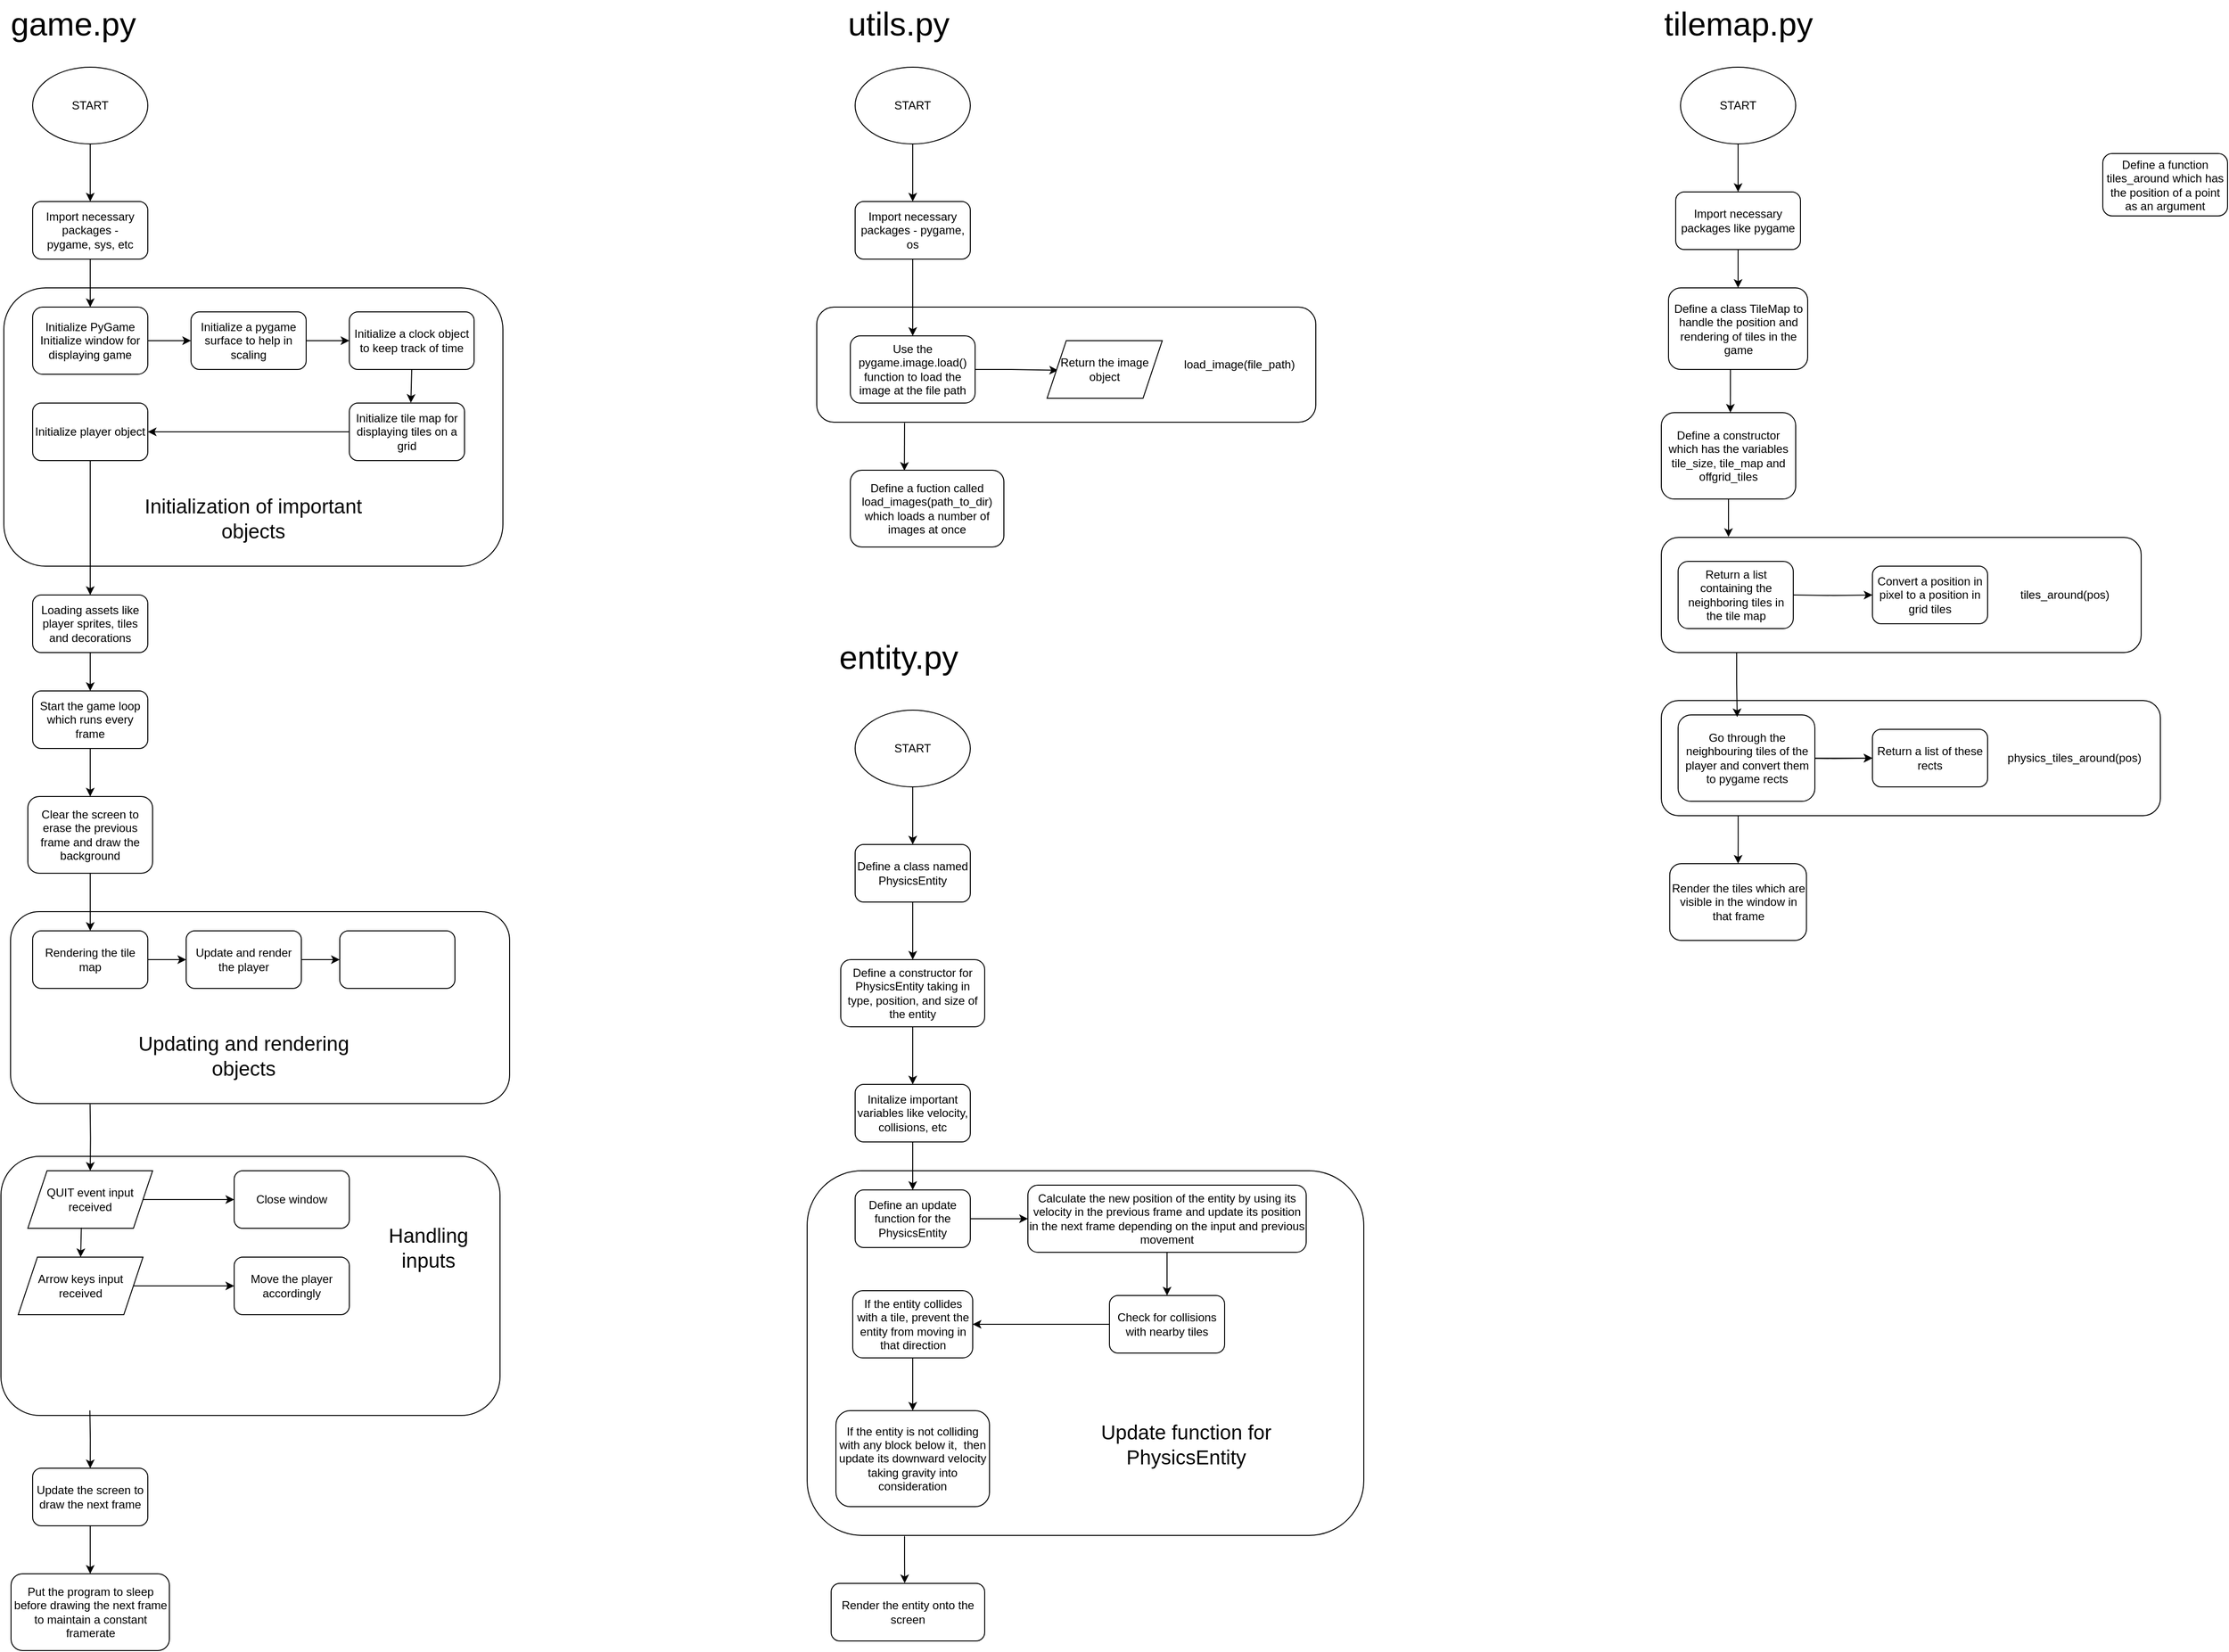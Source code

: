 <mxfile version="24.7.17">
  <diagram name="Page-1" id="-OWUPwZAT2Os7UZ4laFa">
    <mxGraphModel dx="4673" dy="2490" grid="1" gridSize="10" guides="1" tooltips="1" connect="1" arrows="1" fold="1" page="1" pageScale="1" pageWidth="850" pageHeight="1100" math="0" shadow="0">
      <root>
        <mxCell id="0" />
        <mxCell id="1" parent="0" />
        <mxCell id="fZj-AllMGKDKALvuFIqb-125" value="" style="rounded=1;whiteSpace=wrap;html=1;" vertex="1" parent="1">
          <mxGeometry x="1760" y="600" width="500" height="120" as="geometry" />
        </mxCell>
        <mxCell id="fZj-AllMGKDKALvuFIqb-107" value="" style="rounded=1;whiteSpace=wrap;html=1;" vertex="1" parent="1">
          <mxGeometry x="870" y="1260" width="580" height="380" as="geometry" />
        </mxCell>
        <mxCell id="fZj-AllMGKDKALvuFIqb-74" value="" style="rounded=1;whiteSpace=wrap;html=1;" vertex="1" parent="1">
          <mxGeometry x="880" y="360" width="520" height="120" as="geometry" />
        </mxCell>
        <mxCell id="fZj-AllMGKDKALvuFIqb-28" value="" style="rounded=1;whiteSpace=wrap;html=1;" vertex="1" parent="1">
          <mxGeometry x="40" y="990" width="520" height="200" as="geometry" />
        </mxCell>
        <mxCell id="fZj-AllMGKDKALvuFIqb-17" value="" style="rounded=1;whiteSpace=wrap;html=1;" vertex="1" parent="1">
          <mxGeometry x="33" y="340" width="520" height="290" as="geometry" />
        </mxCell>
        <mxCell id="fZj-AllMGKDKALvuFIqb-4" value="" style="edgeStyle=orthogonalEdgeStyle;rounded=0;orthogonalLoop=1;jettySize=auto;html=1;" edge="1" parent="1" source="fZj-AllMGKDKALvuFIqb-1" target="fZj-AllMGKDKALvuFIqb-3">
          <mxGeometry relative="1" as="geometry" />
        </mxCell>
        <mxCell id="fZj-AllMGKDKALvuFIqb-5" value="" style="edgeStyle=orthogonalEdgeStyle;rounded=0;orthogonalLoop=1;jettySize=auto;html=1;entryX=0.5;entryY=0;entryDx=0;entryDy=0;exitX=0.5;exitY=1;exitDx=0;exitDy=0;" edge="1" parent="1" source="fZj-AllMGKDKALvuFIqb-2" target="fZj-AllMGKDKALvuFIqb-1">
          <mxGeometry relative="1" as="geometry">
            <mxPoint x="173" y="210" as="sourcePoint" />
          </mxGeometry>
        </mxCell>
        <mxCell id="fZj-AllMGKDKALvuFIqb-1" value="Import necessary packages - &lt;br&gt;&lt;div&gt;pygame, sys, etc&lt;br&gt;&lt;/div&gt;" style="rounded=1;whiteSpace=wrap;html=1;" vertex="1" parent="1">
          <mxGeometry x="63" y="250" width="120" height="60" as="geometry" />
        </mxCell>
        <mxCell id="fZj-AllMGKDKALvuFIqb-2" value="START" style="ellipse;whiteSpace=wrap;html=1;" vertex="1" parent="1">
          <mxGeometry x="63" y="110" width="120" height="80" as="geometry" />
        </mxCell>
        <mxCell id="fZj-AllMGKDKALvuFIqb-7" value="" style="edgeStyle=orthogonalEdgeStyle;rounded=0;orthogonalLoop=1;jettySize=auto;html=1;" edge="1" parent="1" source="fZj-AllMGKDKALvuFIqb-3" target="fZj-AllMGKDKALvuFIqb-6">
          <mxGeometry relative="1" as="geometry" />
        </mxCell>
        <mxCell id="fZj-AllMGKDKALvuFIqb-3" value="&lt;div&gt;Initialize PyGame&lt;/div&gt;&lt;div&gt;Initialize window for displaying game&lt;br&gt;&lt;/div&gt;" style="whiteSpace=wrap;html=1;rounded=1;" vertex="1" parent="1">
          <mxGeometry x="63" y="360" width="120" height="70" as="geometry" />
        </mxCell>
        <mxCell id="fZj-AllMGKDKALvuFIqb-9" value="" style="edgeStyle=orthogonalEdgeStyle;rounded=0;orthogonalLoop=1;jettySize=auto;html=1;" edge="1" parent="1" source="fZj-AllMGKDKALvuFIqb-6" target="fZj-AllMGKDKALvuFIqb-8">
          <mxGeometry relative="1" as="geometry" />
        </mxCell>
        <mxCell id="fZj-AllMGKDKALvuFIqb-6" value="Initialize a pygame surface to help in scaling" style="whiteSpace=wrap;html=1;rounded=1;" vertex="1" parent="1">
          <mxGeometry x="228" y="365" width="120" height="60" as="geometry" />
        </mxCell>
        <mxCell id="fZj-AllMGKDKALvuFIqb-8" value="Initialize a clock object to keep track of time" style="whiteSpace=wrap;html=1;rounded=1;" vertex="1" parent="1">
          <mxGeometry x="393" y="365" width="130" height="60" as="geometry" />
        </mxCell>
        <mxCell id="fZj-AllMGKDKALvuFIqb-14" value="" style="edgeStyle=orthogonalEdgeStyle;rounded=0;orthogonalLoop=1;jettySize=auto;html=1;" edge="1" parent="1" source="fZj-AllMGKDKALvuFIqb-10" target="fZj-AllMGKDKALvuFIqb-13">
          <mxGeometry relative="1" as="geometry" />
        </mxCell>
        <mxCell id="fZj-AllMGKDKALvuFIqb-10" value="Initialize tile map for displaying tiles on a grid" style="whiteSpace=wrap;html=1;rounded=1;" vertex="1" parent="1">
          <mxGeometry x="393" y="460" width="120" height="60" as="geometry" />
        </mxCell>
        <mxCell id="fZj-AllMGKDKALvuFIqb-21" value="" style="edgeStyle=orthogonalEdgeStyle;rounded=0;orthogonalLoop=1;jettySize=auto;html=1;" edge="1" parent="1" source="fZj-AllMGKDKALvuFIqb-13" target="fZj-AllMGKDKALvuFIqb-20">
          <mxGeometry relative="1" as="geometry" />
        </mxCell>
        <mxCell id="fZj-AllMGKDKALvuFIqb-13" value="Initialize player object" style="whiteSpace=wrap;html=1;rounded=1;" vertex="1" parent="1">
          <mxGeometry x="63" y="460" width="120" height="60" as="geometry" />
        </mxCell>
        <mxCell id="fZj-AllMGKDKALvuFIqb-16" value="" style="edgeStyle=orthogonalEdgeStyle;rounded=0;orthogonalLoop=1;jettySize=auto;html=1;entryX=0.534;entryY=-0.004;entryDx=0;entryDy=0;entryPerimeter=0;exitX=0.5;exitY=1;exitDx=0;exitDy=0;" edge="1" parent="1" source="fZj-AllMGKDKALvuFIqb-8" target="fZj-AllMGKDKALvuFIqb-10">
          <mxGeometry relative="1" as="geometry">
            <mxPoint x="453" y="430" as="sourcePoint" />
            <mxPoint x="403" y="405" as="targetPoint" />
          </mxGeometry>
        </mxCell>
        <mxCell id="fZj-AllMGKDKALvuFIqb-18" value="Initialization of important objects" style="text;html=1;align=center;verticalAlign=middle;whiteSpace=wrap;rounded=0;fontSize=21;" vertex="1" parent="1">
          <mxGeometry x="168" y="550" width="250" height="60" as="geometry" />
        </mxCell>
        <mxCell id="fZj-AllMGKDKALvuFIqb-23" value="" style="edgeStyle=orthogonalEdgeStyle;rounded=0;orthogonalLoop=1;jettySize=auto;html=1;" edge="1" parent="1" source="fZj-AllMGKDKALvuFIqb-20" target="fZj-AllMGKDKALvuFIqb-22">
          <mxGeometry relative="1" as="geometry" />
        </mxCell>
        <mxCell id="fZj-AllMGKDKALvuFIqb-20" value="Loading assets like player sprites, tiles and decorations" style="whiteSpace=wrap;html=1;rounded=1;" vertex="1" parent="1">
          <mxGeometry x="63" y="660" width="120" height="60" as="geometry" />
        </mxCell>
        <mxCell id="fZj-AllMGKDKALvuFIqb-25" value="" style="edgeStyle=orthogonalEdgeStyle;rounded=0;orthogonalLoop=1;jettySize=auto;html=1;" edge="1" parent="1" source="fZj-AllMGKDKALvuFIqb-22" target="fZj-AllMGKDKALvuFIqb-24">
          <mxGeometry relative="1" as="geometry" />
        </mxCell>
        <mxCell id="fZj-AllMGKDKALvuFIqb-22" value="Start the game loop which runs every frame" style="whiteSpace=wrap;html=1;rounded=1;" vertex="1" parent="1">
          <mxGeometry x="63" y="760" width="120" height="60" as="geometry" />
        </mxCell>
        <mxCell id="fZj-AllMGKDKALvuFIqb-27" value="" style="edgeStyle=orthogonalEdgeStyle;rounded=0;orthogonalLoop=1;jettySize=auto;html=1;" edge="1" parent="1" source="fZj-AllMGKDKALvuFIqb-24" target="fZj-AllMGKDKALvuFIqb-26">
          <mxGeometry relative="1" as="geometry" />
        </mxCell>
        <mxCell id="fZj-AllMGKDKALvuFIqb-24" value="Clear the screen to erase the previous frame and draw the background" style="whiteSpace=wrap;html=1;rounded=1;" vertex="1" parent="1">
          <mxGeometry x="58" y="870" width="130" height="80" as="geometry" />
        </mxCell>
        <mxCell id="fZj-AllMGKDKALvuFIqb-30" value="" style="edgeStyle=orthogonalEdgeStyle;rounded=0;orthogonalLoop=1;jettySize=auto;html=1;" edge="1" parent="1" source="fZj-AllMGKDKALvuFIqb-26" target="fZj-AllMGKDKALvuFIqb-29">
          <mxGeometry relative="1" as="geometry" />
        </mxCell>
        <mxCell id="fZj-AllMGKDKALvuFIqb-26" value="Rendering the tile map" style="whiteSpace=wrap;html=1;rounded=1;" vertex="1" parent="1">
          <mxGeometry x="63" y="1010" width="120" height="60" as="geometry" />
        </mxCell>
        <mxCell id="fZj-AllMGKDKALvuFIqb-32" value="" style="edgeStyle=orthogonalEdgeStyle;rounded=0;orthogonalLoop=1;jettySize=auto;html=1;" edge="1" parent="1" source="fZj-AllMGKDKALvuFIqb-29" target="fZj-AllMGKDKALvuFIqb-31">
          <mxGeometry relative="1" as="geometry" />
        </mxCell>
        <mxCell id="fZj-AllMGKDKALvuFIqb-29" value="Update and render the player" style="whiteSpace=wrap;html=1;rounded=1;" vertex="1" parent="1">
          <mxGeometry x="223" y="1010" width="120" height="60" as="geometry" />
        </mxCell>
        <mxCell id="fZj-AllMGKDKALvuFIqb-31" value="" style="whiteSpace=wrap;html=1;rounded=1;" vertex="1" parent="1">
          <mxGeometry x="383" y="1010" width="120" height="60" as="geometry" />
        </mxCell>
        <mxCell id="fZj-AllMGKDKALvuFIqb-33" value="Updating and rendering objects" style="text;html=1;align=center;verticalAlign=middle;whiteSpace=wrap;rounded=0;fontSize=21;" vertex="1" parent="1">
          <mxGeometry x="158" y="1110" width="250" height="60" as="geometry" />
        </mxCell>
        <mxCell id="fZj-AllMGKDKALvuFIqb-39" value="" style="rounded=1;whiteSpace=wrap;html=1;" vertex="1" parent="1">
          <mxGeometry x="30" y="1245" width="520" height="270" as="geometry" />
        </mxCell>
        <mxCell id="fZj-AllMGKDKALvuFIqb-46" value="" style="edgeStyle=orthogonalEdgeStyle;rounded=0;orthogonalLoop=1;jettySize=auto;html=1;" edge="1" parent="1" source="fZj-AllMGKDKALvuFIqb-44" target="fZj-AllMGKDKALvuFIqb-45">
          <mxGeometry relative="1" as="geometry" />
        </mxCell>
        <mxCell id="fZj-AllMGKDKALvuFIqb-44" value="QUIT event input received" style="shape=parallelogram;perimeter=parallelogramPerimeter;whiteSpace=wrap;html=1;fixedSize=1;" vertex="1" parent="1">
          <mxGeometry x="58" y="1260" width="130" height="60" as="geometry" />
        </mxCell>
        <mxCell id="fZj-AllMGKDKALvuFIqb-45" value="Close window" style="rounded=1;whiteSpace=wrap;html=1;" vertex="1" parent="1">
          <mxGeometry x="273" y="1260" width="120" height="60" as="geometry" />
        </mxCell>
        <mxCell id="fZj-AllMGKDKALvuFIqb-47" value="Arrow keys input received" style="shape=parallelogram;perimeter=parallelogramPerimeter;whiteSpace=wrap;html=1;fixedSize=1;" vertex="1" parent="1">
          <mxGeometry x="48" y="1350" width="130" height="60" as="geometry" />
        </mxCell>
        <mxCell id="fZj-AllMGKDKALvuFIqb-48" value="Move the player accordingly" style="rounded=1;whiteSpace=wrap;html=1;" vertex="1" parent="1">
          <mxGeometry x="273" y="1350" width="120" height="60" as="geometry" />
        </mxCell>
        <mxCell id="fZj-AllMGKDKALvuFIqb-49" value="" style="edgeStyle=orthogonalEdgeStyle;rounded=0;orthogonalLoop=1;jettySize=auto;html=1;exitX=1;exitY=0.5;exitDx=0;exitDy=0;entryX=0;entryY=0.5;entryDx=0;entryDy=0;" edge="1" parent="1" source="fZj-AllMGKDKALvuFIqb-47" target="fZj-AllMGKDKALvuFIqb-48">
          <mxGeometry relative="1" as="geometry">
            <mxPoint x="188" y="1300" as="sourcePoint" />
            <mxPoint x="283" y="1300" as="targetPoint" />
          </mxGeometry>
        </mxCell>
        <mxCell id="fZj-AllMGKDKALvuFIqb-52" value="" style="edgeStyle=orthogonalEdgeStyle;rounded=0;orthogonalLoop=1;jettySize=auto;html=1;exitX=0.192;exitY=1.003;exitDx=0;exitDy=0;exitPerimeter=0;" edge="1" parent="1" target="fZj-AllMGKDKALvuFIqb-44">
          <mxGeometry relative="1" as="geometry">
            <mxPoint x="122.84" y="1190.6" as="sourcePoint" />
            <mxPoint x="133" y="1120" as="targetPoint" />
          </mxGeometry>
        </mxCell>
        <mxCell id="fZj-AllMGKDKALvuFIqb-53" value="Handling inputs" style="text;html=1;align=center;verticalAlign=middle;whiteSpace=wrap;rounded=0;fontSize=21;" vertex="1" parent="1">
          <mxGeometry x="423" y="1310" width="105" height="60" as="geometry" />
        </mxCell>
        <mxCell id="fZj-AllMGKDKALvuFIqb-54" value="" style="edgeStyle=orthogonalEdgeStyle;rounded=0;orthogonalLoop=1;jettySize=auto;html=1;exitX=0.429;exitY=0.987;exitDx=0;exitDy=0;entryX=0.5;entryY=0;entryDx=0;entryDy=0;exitPerimeter=0;" edge="1" parent="1" source="fZj-AllMGKDKALvuFIqb-44" target="fZj-AllMGKDKALvuFIqb-47">
          <mxGeometry relative="1" as="geometry">
            <mxPoint x="178" y="1390" as="sourcePoint" />
            <mxPoint x="283" y="1390" as="targetPoint" />
          </mxGeometry>
        </mxCell>
        <mxCell id="fZj-AllMGKDKALvuFIqb-57" value="" style="edgeStyle=orthogonalEdgeStyle;rounded=0;orthogonalLoop=1;jettySize=auto;html=1;" edge="1" parent="1" source="fZj-AllMGKDKALvuFIqb-55" target="fZj-AllMGKDKALvuFIqb-56">
          <mxGeometry relative="1" as="geometry" />
        </mxCell>
        <mxCell id="fZj-AllMGKDKALvuFIqb-55" value="Update the screen to draw the next frame" style="rounded=1;whiteSpace=wrap;html=1;" vertex="1" parent="1">
          <mxGeometry x="63" y="1570" width="120" height="60" as="geometry" />
        </mxCell>
        <mxCell id="fZj-AllMGKDKALvuFIqb-56" value="Put the program to sleep before drawing the next frame to maintain a constant framerate" style="rounded=1;whiteSpace=wrap;html=1;" vertex="1" parent="1">
          <mxGeometry x="40.5" y="1680" width="165" height="80" as="geometry" />
        </mxCell>
        <mxCell id="fZj-AllMGKDKALvuFIqb-58" value="game.py" style="text;html=1;align=center;verticalAlign=middle;resizable=0;points=[];autosize=1;strokeColor=none;fillColor=none;fontSize=34;" vertex="1" parent="1">
          <mxGeometry x="30" y="40" width="150" height="50" as="geometry" />
        </mxCell>
        <mxCell id="fZj-AllMGKDKALvuFIqb-60" value="" style="edgeStyle=orthogonalEdgeStyle;rounded=0;orthogonalLoop=1;jettySize=auto;html=1;exitX=0.182;exitY=0.999;exitDx=0;exitDy=0;exitPerimeter=0;entryX=0.5;entryY=0;entryDx=0;entryDy=0;" edge="1" parent="1" target="fZj-AllMGKDKALvuFIqb-55">
          <mxGeometry relative="1" as="geometry">
            <mxPoint x="122.64" y="1509.73" as="sourcePoint" />
            <mxPoint x="133" y="1270" as="targetPoint" />
          </mxGeometry>
        </mxCell>
        <mxCell id="fZj-AllMGKDKALvuFIqb-62" value="utils.py" style="text;html=1;align=center;verticalAlign=middle;resizable=0;points=[];autosize=1;strokeColor=none;fillColor=none;fontSize=34;" vertex="1" parent="1">
          <mxGeometry x="900" y="40" width="130" height="50" as="geometry" />
        </mxCell>
        <mxCell id="fZj-AllMGKDKALvuFIqb-65" value="" style="edgeStyle=orthogonalEdgeStyle;rounded=0;orthogonalLoop=1;jettySize=auto;html=1;" edge="1" parent="1" source="fZj-AllMGKDKALvuFIqb-63" target="fZj-AllMGKDKALvuFIqb-64">
          <mxGeometry relative="1" as="geometry" />
        </mxCell>
        <mxCell id="fZj-AllMGKDKALvuFIqb-63" value="START" style="ellipse;whiteSpace=wrap;html=1;" vertex="1" parent="1">
          <mxGeometry x="920" y="110" width="120" height="80" as="geometry" />
        </mxCell>
        <mxCell id="fZj-AllMGKDKALvuFIqb-68" value="" style="edgeStyle=orthogonalEdgeStyle;rounded=0;orthogonalLoop=1;jettySize=auto;html=1;" edge="1" parent="1" source="fZj-AllMGKDKALvuFIqb-64" target="fZj-AllMGKDKALvuFIqb-67">
          <mxGeometry relative="1" as="geometry" />
        </mxCell>
        <mxCell id="fZj-AllMGKDKALvuFIqb-64" value="Import necessary packages - pygame, os" style="rounded=1;whiteSpace=wrap;html=1;" vertex="1" parent="1">
          <mxGeometry x="920" y="250" width="120" height="60" as="geometry" />
        </mxCell>
        <mxCell id="fZj-AllMGKDKALvuFIqb-70" value="" style="edgeStyle=orthogonalEdgeStyle;rounded=0;orthogonalLoop=1;jettySize=auto;html=1;entryX=0.095;entryY=0.515;entryDx=0;entryDy=0;entryPerimeter=0;" edge="1" parent="1" source="fZj-AllMGKDKALvuFIqb-67" target="fZj-AllMGKDKALvuFIqb-71">
          <mxGeometry relative="1" as="geometry">
            <mxPoint x="1130" y="420" as="targetPoint" />
          </mxGeometry>
        </mxCell>
        <mxCell id="fZj-AllMGKDKALvuFIqb-67" value="Use the pygame.image.load() function to load the image at the file path" style="rounded=1;whiteSpace=wrap;html=1;" vertex="1" parent="1">
          <mxGeometry x="915" y="390" width="130" height="70" as="geometry" />
        </mxCell>
        <mxCell id="fZj-AllMGKDKALvuFIqb-71" value="Return the image object" style="shape=parallelogram;perimeter=parallelogramPerimeter;whiteSpace=wrap;html=1;fixedSize=1;" vertex="1" parent="1">
          <mxGeometry x="1120" y="395" width="120" height="60" as="geometry" />
        </mxCell>
        <mxCell id="fZj-AllMGKDKALvuFIqb-75" value="load_image(file_path)" style="text;html=1;align=center;verticalAlign=middle;resizable=0;points=[];autosize=1;strokeColor=none;fillColor=none;" vertex="1" parent="1">
          <mxGeometry x="1250" y="405" width="140" height="30" as="geometry" />
        </mxCell>
        <mxCell id="fZj-AllMGKDKALvuFIqb-81" value="" style="edgeStyle=none;orthogonalLoop=1;jettySize=auto;html=1;rounded=0;exitX=0.176;exitY=1.006;exitDx=0;exitDy=0;exitPerimeter=0;entryX=0.352;entryY=0.007;entryDx=0;entryDy=0;entryPerimeter=0;" edge="1" parent="1" source="fZj-AllMGKDKALvuFIqb-74" target="fZj-AllMGKDKALvuFIqb-82">
          <mxGeometry width="100" relative="1" as="geometry">
            <mxPoint x="920" y="500" as="sourcePoint" />
            <mxPoint x="970" y="530" as="targetPoint" />
            <Array as="points" />
          </mxGeometry>
        </mxCell>
        <mxCell id="fZj-AllMGKDKALvuFIqb-82" value="Define a fuction called load_images(path_to_dir) which loads a number of images at once" style="rounded=1;whiteSpace=wrap;html=1;" vertex="1" parent="1">
          <mxGeometry x="915" y="530" width="160" height="80" as="geometry" />
        </mxCell>
        <mxCell id="fZj-AllMGKDKALvuFIqb-83" value="entity.py" style="text;html=1;align=center;verticalAlign=middle;resizable=0;points=[];autosize=1;strokeColor=none;fillColor=none;fontSize=34;" vertex="1" parent="1">
          <mxGeometry x="890" y="700" width="150" height="50" as="geometry" />
        </mxCell>
        <mxCell id="fZj-AllMGKDKALvuFIqb-86" value="" style="edgeStyle=orthogonalEdgeStyle;rounded=0;orthogonalLoop=1;jettySize=auto;html=1;" edge="1" parent="1" source="fZj-AllMGKDKALvuFIqb-84" target="fZj-AllMGKDKALvuFIqb-85">
          <mxGeometry relative="1" as="geometry" />
        </mxCell>
        <mxCell id="fZj-AllMGKDKALvuFIqb-84" value="START" style="ellipse;whiteSpace=wrap;html=1;" vertex="1" parent="1">
          <mxGeometry x="920" y="780" width="120" height="80" as="geometry" />
        </mxCell>
        <mxCell id="fZj-AllMGKDKALvuFIqb-88" value="" style="edgeStyle=orthogonalEdgeStyle;rounded=0;orthogonalLoop=1;jettySize=auto;html=1;" edge="1" parent="1" source="fZj-AllMGKDKALvuFIqb-85" target="fZj-AllMGKDKALvuFIqb-87">
          <mxGeometry relative="1" as="geometry" />
        </mxCell>
        <mxCell id="fZj-AllMGKDKALvuFIqb-85" value="Define a class named PhysicsEntity" style="rounded=1;whiteSpace=wrap;html=1;" vertex="1" parent="1">
          <mxGeometry x="920" y="920" width="120" height="60" as="geometry" />
        </mxCell>
        <mxCell id="fZj-AllMGKDKALvuFIqb-90" value="" style="edgeStyle=orthogonalEdgeStyle;rounded=0;orthogonalLoop=1;jettySize=auto;html=1;" edge="1" parent="1" source="fZj-AllMGKDKALvuFIqb-87" target="fZj-AllMGKDKALvuFIqb-89">
          <mxGeometry relative="1" as="geometry" />
        </mxCell>
        <mxCell id="fZj-AllMGKDKALvuFIqb-87" value="Define a constructor for PhysicsEntity taking in type, position, and size of the entity" style="whiteSpace=wrap;html=1;rounded=1;" vertex="1" parent="1">
          <mxGeometry x="905" y="1040" width="150" height="70" as="geometry" />
        </mxCell>
        <mxCell id="fZj-AllMGKDKALvuFIqb-94" value="" style="edgeStyle=orthogonalEdgeStyle;rounded=0;orthogonalLoop=1;jettySize=auto;html=1;" edge="1" parent="1" source="fZj-AllMGKDKALvuFIqb-89" target="fZj-AllMGKDKALvuFIqb-93">
          <mxGeometry relative="1" as="geometry" />
        </mxCell>
        <mxCell id="fZj-AllMGKDKALvuFIqb-89" value="Initalize important variables like velocity, collisions, etc" style="whiteSpace=wrap;html=1;rounded=1;" vertex="1" parent="1">
          <mxGeometry x="920" y="1170" width="120" height="60" as="geometry" />
        </mxCell>
        <mxCell id="fZj-AllMGKDKALvuFIqb-96" value="" style="edgeStyle=orthogonalEdgeStyle;rounded=0;orthogonalLoop=1;jettySize=auto;html=1;" edge="1" parent="1" source="fZj-AllMGKDKALvuFIqb-93" target="fZj-AllMGKDKALvuFIqb-95">
          <mxGeometry relative="1" as="geometry" />
        </mxCell>
        <mxCell id="fZj-AllMGKDKALvuFIqb-93" value="Define an update function for the PhysicsEntity" style="rounded=1;whiteSpace=wrap;html=1;" vertex="1" parent="1">
          <mxGeometry x="920" y="1280" width="120" height="60" as="geometry" />
        </mxCell>
        <mxCell id="fZj-AllMGKDKALvuFIqb-99" value="" style="edgeStyle=orthogonalEdgeStyle;rounded=0;orthogonalLoop=1;jettySize=auto;html=1;" edge="1" parent="1" source="fZj-AllMGKDKALvuFIqb-95" target="fZj-AllMGKDKALvuFIqb-98">
          <mxGeometry relative="1" as="geometry" />
        </mxCell>
        <mxCell id="fZj-AllMGKDKALvuFIqb-95" value="Calculate the new position of the entity by using its velocity in the previous frame and update its position in the next frame depending on the input and previous movement" style="rounded=1;whiteSpace=wrap;html=1;" vertex="1" parent="1">
          <mxGeometry x="1100" y="1275" width="290" height="70" as="geometry" />
        </mxCell>
        <mxCell id="fZj-AllMGKDKALvuFIqb-101" value="" style="edgeStyle=orthogonalEdgeStyle;rounded=0;orthogonalLoop=1;jettySize=auto;html=1;" edge="1" parent="1" source="fZj-AllMGKDKALvuFIqb-98" target="fZj-AllMGKDKALvuFIqb-100">
          <mxGeometry relative="1" as="geometry" />
        </mxCell>
        <mxCell id="fZj-AllMGKDKALvuFIqb-98" value="Check for collisions with nearby tiles" style="rounded=1;whiteSpace=wrap;html=1;" vertex="1" parent="1">
          <mxGeometry x="1185" y="1390" width="120" height="60" as="geometry" />
        </mxCell>
        <mxCell id="fZj-AllMGKDKALvuFIqb-103" value="" style="edgeStyle=orthogonalEdgeStyle;rounded=0;orthogonalLoop=1;jettySize=auto;html=1;" edge="1" parent="1" source="fZj-AllMGKDKALvuFIqb-100" target="fZj-AllMGKDKALvuFIqb-102">
          <mxGeometry relative="1" as="geometry" />
        </mxCell>
        <mxCell id="fZj-AllMGKDKALvuFIqb-100" value="If the entity collides with a tile, prevent the entity from moving in that direction" style="rounded=1;whiteSpace=wrap;html=1;" vertex="1" parent="1">
          <mxGeometry x="917.5" y="1385" width="125" height="70" as="geometry" />
        </mxCell>
        <mxCell id="fZj-AllMGKDKALvuFIqb-102" value="If the entity is not colliding with any block below it,&amp;nbsp; then update its downward velocity taking gravity into consideration" style="whiteSpace=wrap;html=1;rounded=1;" vertex="1" parent="1">
          <mxGeometry x="900" y="1510" width="160" height="100" as="geometry" />
        </mxCell>
        <mxCell id="fZj-AllMGKDKALvuFIqb-108" value="Update function for PhysicsEntity" style="text;html=1;align=center;verticalAlign=middle;whiteSpace=wrap;rounded=0;fontSize=21;" vertex="1" parent="1">
          <mxGeometry x="1160" y="1500" width="210" height="90" as="geometry" />
        </mxCell>
        <mxCell id="fZj-AllMGKDKALvuFIqb-109" value="Render the entity onto the screen" style="whiteSpace=wrap;html=1;rounded=1;" vertex="1" parent="1">
          <mxGeometry x="895" y="1690" width="160" height="60" as="geometry" />
        </mxCell>
        <mxCell id="fZj-AllMGKDKALvuFIqb-110" value="" style="edgeStyle=orthogonalEdgeStyle;rounded=0;orthogonalLoop=1;jettySize=auto;html=1;exitX=0.175;exitY=1.002;exitDx=0;exitDy=0;exitPerimeter=0;entryX=0.479;entryY=-0.004;entryDx=0;entryDy=0;entryPerimeter=0;" edge="1" parent="1" source="fZj-AllMGKDKALvuFIqb-107" target="fZj-AllMGKDKALvuFIqb-109">
          <mxGeometry relative="1" as="geometry">
            <mxPoint x="990" y="1465" as="sourcePoint" />
            <mxPoint x="990" y="1520" as="targetPoint" />
          </mxGeometry>
        </mxCell>
        <mxCell id="fZj-AllMGKDKALvuFIqb-111" value="tilemap.py" style="text;html=1;align=center;verticalAlign=middle;resizable=0;points=[];autosize=1;strokeColor=none;fillColor=none;fontSize=34;" vertex="1" parent="1">
          <mxGeometry x="1750" y="40" width="180" height="50" as="geometry" />
        </mxCell>
        <mxCell id="fZj-AllMGKDKALvuFIqb-114" value="" style="edgeStyle=orthogonalEdgeStyle;rounded=0;orthogonalLoop=1;jettySize=auto;html=1;" edge="1" parent="1" source="fZj-AllMGKDKALvuFIqb-112" target="fZj-AllMGKDKALvuFIqb-113">
          <mxGeometry relative="1" as="geometry" />
        </mxCell>
        <mxCell id="fZj-AllMGKDKALvuFIqb-112" value="START" style="ellipse;whiteSpace=wrap;html=1;" vertex="1" parent="1">
          <mxGeometry x="1780" y="110" width="120" height="80" as="geometry" />
        </mxCell>
        <mxCell id="fZj-AllMGKDKALvuFIqb-116" value="" style="edgeStyle=orthogonalEdgeStyle;rounded=0;orthogonalLoop=1;jettySize=auto;html=1;" edge="1" parent="1" source="fZj-AllMGKDKALvuFIqb-113">
          <mxGeometry relative="1" as="geometry">
            <mxPoint x="1840" y="340" as="targetPoint" />
          </mxGeometry>
        </mxCell>
        <mxCell id="fZj-AllMGKDKALvuFIqb-113" value="Import necessary packages like pygame" style="rounded=1;whiteSpace=wrap;html=1;" vertex="1" parent="1">
          <mxGeometry x="1775" y="240" width="130" height="60" as="geometry" />
        </mxCell>
        <mxCell id="fZj-AllMGKDKALvuFIqb-139" style="edgeStyle=orthogonalEdgeStyle;rounded=0;orthogonalLoop=1;jettySize=auto;html=1;entryX=0.14;entryY=-0.004;entryDx=0;entryDy=0;entryPerimeter=0;" edge="1" parent="1" source="fZj-AllMGKDKALvuFIqb-115" target="fZj-AllMGKDKALvuFIqb-125">
          <mxGeometry relative="1" as="geometry" />
        </mxCell>
        <mxCell id="fZj-AllMGKDKALvuFIqb-115" value="Define a constructor which has the variables tile_size, tile_map and offgrid_tiles" style="whiteSpace=wrap;html=1;rounded=1;" vertex="1" parent="1">
          <mxGeometry x="1760" y="470" width="140" height="90" as="geometry" />
        </mxCell>
        <mxCell id="fZj-AllMGKDKALvuFIqb-117" value="Define a function tiles_around which has the position of a point as an argument" style="rounded=1;whiteSpace=wrap;html=1;" vertex="1" parent="1">
          <mxGeometry x="2220" y="200" width="130" height="65" as="geometry" />
        </mxCell>
        <mxCell id="fZj-AllMGKDKALvuFIqb-122" value="" style="edgeStyle=orthogonalEdgeStyle;rounded=0;orthogonalLoop=1;jettySize=auto;html=1;entryX=0;entryY=0.5;entryDx=0;entryDy=0;" edge="1" parent="1" target="fZj-AllMGKDKALvuFIqb-119">
          <mxGeometry relative="1" as="geometry">
            <mxPoint x="1897.5" y="660" as="sourcePoint" />
            <mxPoint x="1977.5" y="660" as="targetPoint" />
          </mxGeometry>
        </mxCell>
        <mxCell id="fZj-AllMGKDKALvuFIqb-119" value="Convert a position in pixel to a position in grid tiles" style="rounded=1;whiteSpace=wrap;html=1;" vertex="1" parent="1">
          <mxGeometry x="1980" y="630" width="120" height="60" as="geometry" />
        </mxCell>
        <mxCell id="fZj-AllMGKDKALvuFIqb-127" value="Return a list containing the neighboring tiles in the tile map" style="whiteSpace=wrap;html=1;rounded=1;" vertex="1" parent="1">
          <mxGeometry x="1777.5" y="625" width="120" height="70" as="geometry" />
        </mxCell>
        <mxCell id="fZj-AllMGKDKALvuFIqb-133" value="&lt;div&gt;Define a class TileMap to handle the position and rendering of tiles in the game&lt;br&gt;&lt;/div&gt;" style="whiteSpace=wrap;html=1;rounded=1;" vertex="1" parent="1">
          <mxGeometry x="1767.5" y="340" width="145" height="85" as="geometry" />
        </mxCell>
        <mxCell id="fZj-AllMGKDKALvuFIqb-134" value="" style="edgeStyle=orthogonalEdgeStyle;rounded=0;orthogonalLoop=1;jettySize=auto;html=1;exitX=0.445;exitY=1.003;exitDx=0;exitDy=0;exitPerimeter=0;entryX=0.514;entryY=0;entryDx=0;entryDy=0;entryPerimeter=0;" edge="1" parent="1" source="fZj-AllMGKDKALvuFIqb-133" target="fZj-AllMGKDKALvuFIqb-115">
          <mxGeometry relative="1" as="geometry">
            <mxPoint x="1850" y="310" as="sourcePoint" />
            <mxPoint x="1850" y="350" as="targetPoint" />
          </mxGeometry>
        </mxCell>
        <mxCell id="fZj-AllMGKDKALvuFIqb-137" value="tiles_around(pos)" style="text;html=1;align=center;verticalAlign=middle;resizable=0;points=[];autosize=1;strokeColor=none;fillColor=none;" vertex="1" parent="1">
          <mxGeometry x="2120" y="645" width="120" height="30" as="geometry" />
        </mxCell>
        <mxCell id="fZj-AllMGKDKALvuFIqb-148" style="edgeStyle=orthogonalEdgeStyle;rounded=0;orthogonalLoop=1;jettySize=auto;html=1;entryX=0.5;entryY=0;entryDx=0;entryDy=0;exitX=0.154;exitY=1;exitDx=0;exitDy=0;exitPerimeter=0;" edge="1" parent="1" source="fZj-AllMGKDKALvuFIqb-140" target="fZj-AllMGKDKALvuFIqb-147">
          <mxGeometry relative="1" as="geometry" />
        </mxCell>
        <mxCell id="fZj-AllMGKDKALvuFIqb-140" value="" style="rounded=1;whiteSpace=wrap;html=1;" vertex="1" parent="1">
          <mxGeometry x="1760" y="770" width="520" height="120" as="geometry" />
        </mxCell>
        <mxCell id="fZj-AllMGKDKALvuFIqb-141" value="" style="edgeStyle=orthogonalEdgeStyle;rounded=0;orthogonalLoop=1;jettySize=auto;html=1;entryX=0;entryY=0.5;entryDx=0;entryDy=0;" edge="1" parent="1" target="fZj-AllMGKDKALvuFIqb-142">
          <mxGeometry relative="1" as="geometry">
            <mxPoint x="1897.5" y="830" as="sourcePoint" />
            <mxPoint x="1977.5" y="830" as="targetPoint" />
          </mxGeometry>
        </mxCell>
        <mxCell id="fZj-AllMGKDKALvuFIqb-142" value="Return a list of these rects" style="rounded=1;whiteSpace=wrap;html=1;" vertex="1" parent="1">
          <mxGeometry x="1980" y="800" width="120" height="60" as="geometry" />
        </mxCell>
        <mxCell id="fZj-AllMGKDKALvuFIqb-145" value="" style="edgeStyle=orthogonalEdgeStyle;rounded=0;orthogonalLoop=1;jettySize=auto;html=1;" edge="1" parent="1" source="fZj-AllMGKDKALvuFIqb-143" target="fZj-AllMGKDKALvuFIqb-142">
          <mxGeometry relative="1" as="geometry" />
        </mxCell>
        <mxCell id="fZj-AllMGKDKALvuFIqb-143" value="Go through the neighbouring tiles of the player and convert them to pygame rects" style="whiteSpace=wrap;html=1;rounded=1;" vertex="1" parent="1">
          <mxGeometry x="1777.5" y="785" width="142.5" height="90" as="geometry" />
        </mxCell>
        <mxCell id="fZj-AllMGKDKALvuFIqb-144" value="physics_tiles_around(pos)" style="text;html=1;align=center;verticalAlign=middle;resizable=0;points=[];autosize=1;strokeColor=none;fillColor=none;" vertex="1" parent="1">
          <mxGeometry x="2110" y="815" width="160" height="30" as="geometry" />
        </mxCell>
        <mxCell id="fZj-AllMGKDKALvuFIqb-146" style="edgeStyle=orthogonalEdgeStyle;rounded=0;orthogonalLoop=1;jettySize=auto;html=1;entryX=0.432;entryY=0.025;entryDx=0;entryDy=0;entryPerimeter=0;exitX=0.157;exitY=1.004;exitDx=0;exitDy=0;exitPerimeter=0;" edge="1" parent="1" source="fZj-AllMGKDKALvuFIqb-125" target="fZj-AllMGKDKALvuFIqb-143">
          <mxGeometry relative="1" as="geometry" />
        </mxCell>
        <mxCell id="fZj-AllMGKDKALvuFIqb-147" value="Render the tiles which are visible in the window in that frame" style="whiteSpace=wrap;html=1;rounded=1;" vertex="1" parent="1">
          <mxGeometry x="1768.75" y="940" width="142.5" height="80" as="geometry" />
        </mxCell>
      </root>
    </mxGraphModel>
  </diagram>
</mxfile>
